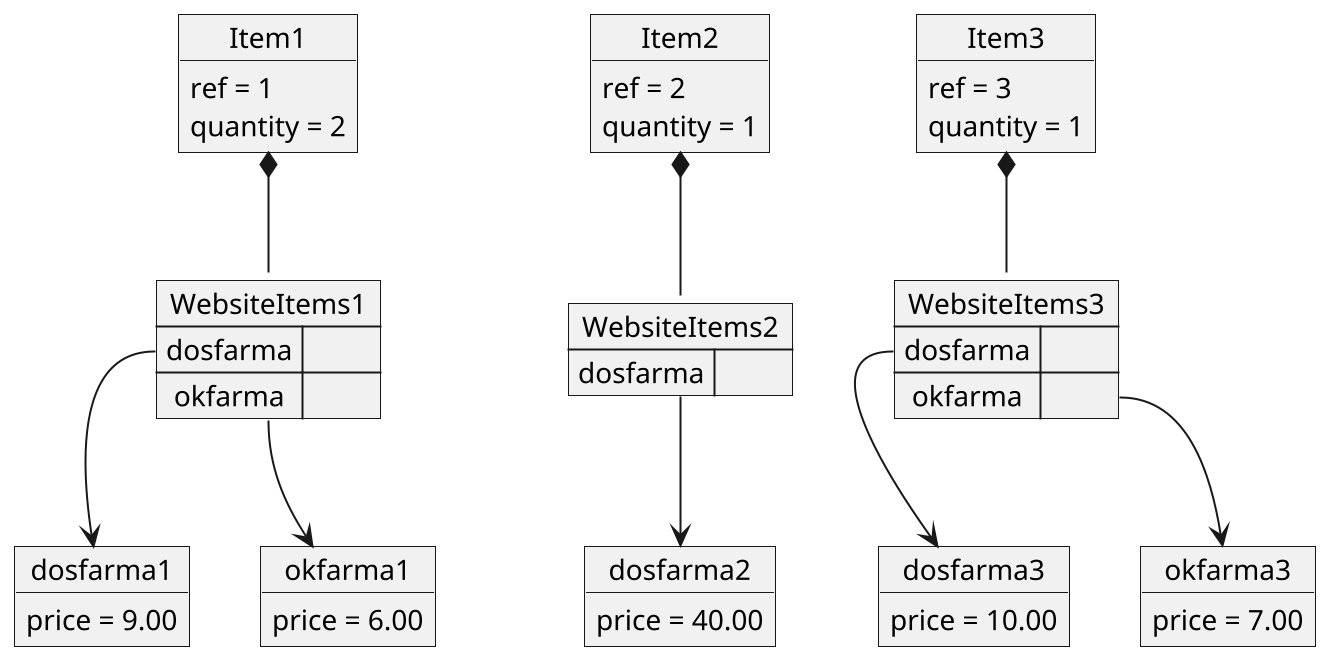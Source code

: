 @startuml producto_objetos
scale 2

object Item1{
    ref = 1
    quantity = 2
}

map WebsiteItems1{
    dosfarma =>
    okfarma =>
}

Item1 *-- WebsiteItems1

object dosfarma1 {
    price = 9.00
}

object okfarma1{
    price = 6.00
}

WebsiteItems1::dosfarma --> dosfarma1
WebsiteItems1::okfarma --> okfarma1

object Item2{
    ref = 2
    quantity = 1
}


map WebsiteItems2{
    dosfarma =>
}

Item2 *-- WebsiteItems2

object dosfarma2 {
    price = 40.00
}


WebsiteItems2::dosfarma --> dosfarma2


object Item3{
    ref = 3
    quantity = 1
}

map WebsiteItems3{
    dosfarma =>
    okfarma =>
}

Item3 *-- WebsiteItems3

object dosfarma3 {
    price = 10.00
}

object okfarma3{
    price = 7.00
}

WebsiteItems3::dosfarma --> dosfarma3
WebsiteItems3::okfarma --> okfarma3

@enduml